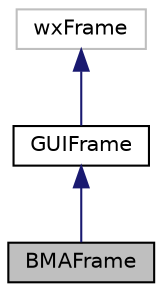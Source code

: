 digraph "BMAFrame"
{
  edge [fontname="Helvetica",fontsize="10",labelfontname="Helvetica",labelfontsize="10"];
  node [fontname="Helvetica",fontsize="10",shape=record];
  Node1 [label="BMAFrame",height=0.2,width=0.4,color="black", fillcolor="grey75", style="filled", fontcolor="black"];
  Node2 -> Node1 [dir="back",color="midnightblue",fontsize="10",style="solid",fontname="Helvetica"];
  Node2 [label="GUIFrame",height=0.2,width=0.4,color="black", fillcolor="white", style="filled",URL="$class_g_u_i_frame.html",tooltip="Class GUIFrame. "];
  Node3 -> Node2 [dir="back",color="midnightblue",fontsize="10",style="solid",fontname="Helvetica"];
  Node3 [label="wxFrame",height=0.2,width=0.4,color="grey75", fillcolor="white", style="filled"];
}
